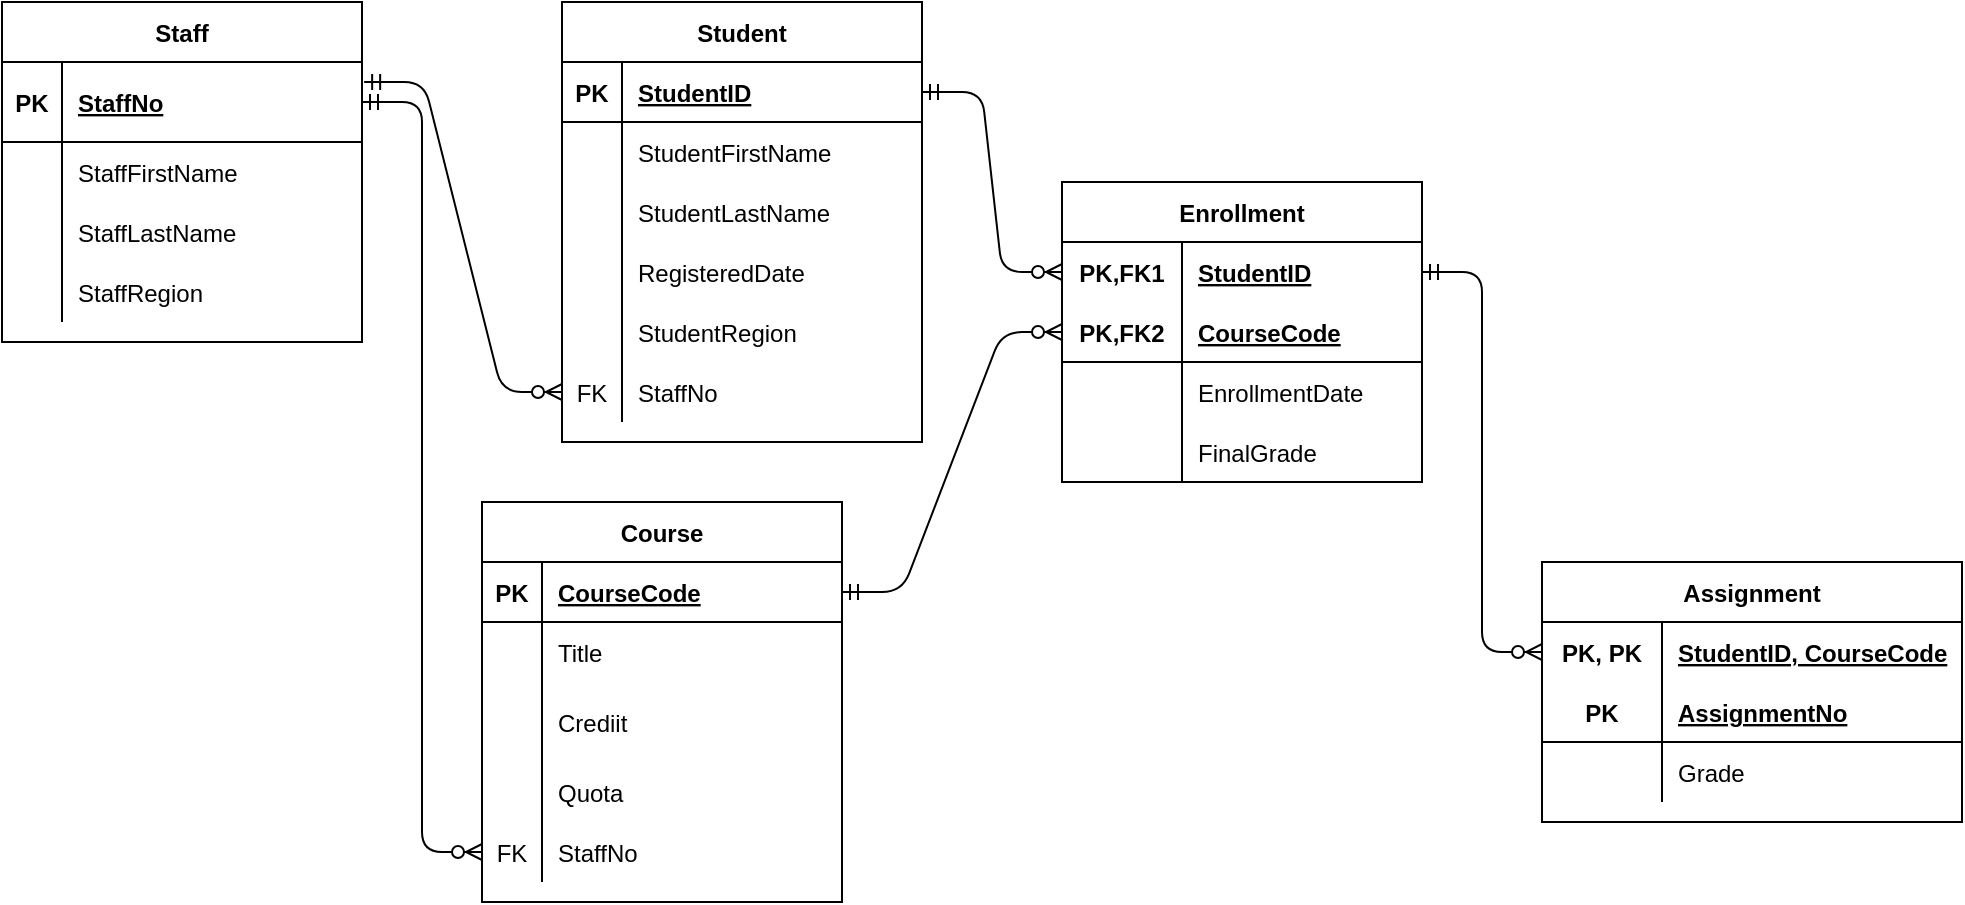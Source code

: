 <mxfile version="13.7.9" type="device"><diagram id="4_j05pkGHeLg1ES6BOFu" name="Page-1"><mxGraphModel dx="1108" dy="482" grid="1" gridSize="10" guides="1" tooltips="1" connect="1" arrows="1" fold="1" page="1" pageScale="1" pageWidth="827" pageHeight="1169" math="0" shadow="0"><root><mxCell id="0"/><mxCell id="1" parent="0"/><mxCell id="LBFeRqnghq0Ixz0nJE-0-50" value="" style="edgeStyle=entityRelationEdgeStyle;fontSize=12;html=1;endArrow=ERzeroToMany;startArrow=ERmandOne;entryX=0;entryY=0.5;entryDx=0;entryDy=0;exitX=1.006;exitY=0.25;exitDx=0;exitDy=0;exitPerimeter=0;" edge="1" parent="1" source="LBFeRqnghq0Ixz0nJE-0-2" target="LBFeRqnghq0Ixz0nJE-0-46"><mxGeometry width="100" height="100" relative="1" as="geometry"><mxPoint x="240" y="70" as="sourcePoint"/><mxPoint x="460" y="300" as="targetPoint"/></mxGeometry></mxCell><mxCell id="LBFeRqnghq0Ixz0nJE-0-93" value="" style="edgeStyle=entityRelationEdgeStyle;fontSize=12;html=1;endArrow=ERzeroToMany;startArrow=ERmandOne;entryX=0;entryY=0.5;entryDx=0;entryDy=0;exitX=1;exitY=0.5;exitDx=0;exitDy=0;" edge="1" parent="1" source="LBFeRqnghq0Ixz0nJE-0-15" target="LBFeRqnghq0Ixz0nJE-0-81"><mxGeometry width="100" height="100" relative="1" as="geometry"><mxPoint x="360" y="310" as="sourcePoint"/><mxPoint x="460" y="210" as="targetPoint"/></mxGeometry></mxCell><mxCell id="LBFeRqnghq0Ixz0nJE-0-94" value="" style="edgeStyle=entityRelationEdgeStyle;fontSize=12;html=1;endArrow=ERzeroToMany;startArrow=ERmandOne;exitX=1;exitY=0.5;exitDx=0;exitDy=0;entryX=0;entryY=0.5;entryDx=0;entryDy=0;" edge="1" parent="1" source="LBFeRqnghq0Ixz0nJE-0-52" target="LBFeRqnghq0Ixz0nJE-0-84"><mxGeometry width="100" height="100" relative="1" as="geometry"><mxPoint x="700" y="470" as="sourcePoint"/><mxPoint x="470" y="485" as="targetPoint"/></mxGeometry></mxCell><mxCell id="LBFeRqnghq0Ixz0nJE-0-108" value="" style="edgeStyle=entityRelationEdgeStyle;fontSize=12;html=1;endArrow=ERzeroToMany;startArrow=ERmandOne;exitX=1;exitY=0.5;exitDx=0;exitDy=0;entryX=0;entryY=0.5;entryDx=0;entryDy=0;" edge="1" parent="1" source="LBFeRqnghq0Ixz0nJE-0-81" target="LBFeRqnghq0Ixz0nJE-0-96"><mxGeometry width="100" height="100" relative="1" as="geometry"><mxPoint x="510" y="570" as="sourcePoint"/><mxPoint x="580" y="370" as="targetPoint"/></mxGeometry></mxCell><mxCell id="LBFeRqnghq0Ixz0nJE-0-14" value="Student" style="shape=table;startSize=30;container=1;collapsible=1;childLayout=tableLayout;fixedRows=1;rowLines=0;fontStyle=1;align=center;resizeLast=1;" vertex="1" parent="1"><mxGeometry x="290" y="30" width="180" height="220" as="geometry"/></mxCell><mxCell id="LBFeRqnghq0Ixz0nJE-0-15" value="" style="shape=partialRectangle;collapsible=0;dropTarget=0;pointerEvents=0;fillColor=none;top=0;left=0;bottom=1;right=0;points=[[0,0.5],[1,0.5]];portConstraint=eastwest;" vertex="1" parent="LBFeRqnghq0Ixz0nJE-0-14"><mxGeometry y="30" width="180" height="30" as="geometry"/></mxCell><mxCell id="LBFeRqnghq0Ixz0nJE-0-16" value="PK" style="shape=partialRectangle;connectable=0;fillColor=none;top=0;left=0;bottom=0;right=0;fontStyle=1;overflow=hidden;" vertex="1" parent="LBFeRqnghq0Ixz0nJE-0-15"><mxGeometry width="30" height="30" as="geometry"/></mxCell><mxCell id="LBFeRqnghq0Ixz0nJE-0-17" value="StudentID" style="shape=partialRectangle;connectable=0;fillColor=none;top=0;left=0;bottom=0;right=0;align=left;spacingLeft=6;fontStyle=5;overflow=hidden;" vertex="1" parent="LBFeRqnghq0Ixz0nJE-0-15"><mxGeometry x="30" width="150" height="30" as="geometry"/></mxCell><mxCell id="LBFeRqnghq0Ixz0nJE-0-18" value="" style="shape=partialRectangle;collapsible=0;dropTarget=0;pointerEvents=0;fillColor=none;top=0;left=0;bottom=0;right=0;points=[[0,0.5],[1,0.5]];portConstraint=eastwest;" vertex="1" parent="LBFeRqnghq0Ixz0nJE-0-14"><mxGeometry y="60" width="180" height="30" as="geometry"/></mxCell><mxCell id="LBFeRqnghq0Ixz0nJE-0-19" value="" style="shape=partialRectangle;connectable=0;fillColor=none;top=0;left=0;bottom=0;right=0;editable=1;overflow=hidden;" vertex="1" parent="LBFeRqnghq0Ixz0nJE-0-18"><mxGeometry width="30" height="30" as="geometry"/></mxCell><mxCell id="LBFeRqnghq0Ixz0nJE-0-20" value="StudentFirstName" style="shape=partialRectangle;connectable=0;fillColor=none;top=0;left=0;bottom=0;right=0;align=left;spacingLeft=6;overflow=hidden;" vertex="1" parent="LBFeRqnghq0Ixz0nJE-0-18"><mxGeometry x="30" width="150" height="30" as="geometry"/></mxCell><mxCell id="LBFeRqnghq0Ixz0nJE-0-21" value="" style="shape=partialRectangle;collapsible=0;dropTarget=0;pointerEvents=0;fillColor=none;top=0;left=0;bottom=0;right=0;points=[[0,0.5],[1,0.5]];portConstraint=eastwest;" vertex="1" parent="LBFeRqnghq0Ixz0nJE-0-14"><mxGeometry y="90" width="180" height="30" as="geometry"/></mxCell><mxCell id="LBFeRqnghq0Ixz0nJE-0-22" value="" style="shape=partialRectangle;connectable=0;fillColor=none;top=0;left=0;bottom=0;right=0;editable=1;overflow=hidden;" vertex="1" parent="LBFeRqnghq0Ixz0nJE-0-21"><mxGeometry width="30" height="30" as="geometry"/></mxCell><mxCell id="LBFeRqnghq0Ixz0nJE-0-23" value="StudentLastName" style="shape=partialRectangle;connectable=0;fillColor=none;top=0;left=0;bottom=0;right=0;align=left;spacingLeft=6;overflow=hidden;" vertex="1" parent="LBFeRqnghq0Ixz0nJE-0-21"><mxGeometry x="30" width="150" height="30" as="geometry"/></mxCell><mxCell id="LBFeRqnghq0Ixz0nJE-0-24" value="" style="shape=partialRectangle;collapsible=0;dropTarget=0;pointerEvents=0;fillColor=none;top=0;left=0;bottom=0;right=0;points=[[0,0.5],[1,0.5]];portConstraint=eastwest;" vertex="1" parent="LBFeRqnghq0Ixz0nJE-0-14"><mxGeometry y="120" width="180" height="30" as="geometry"/></mxCell><mxCell id="LBFeRqnghq0Ixz0nJE-0-25" value="" style="shape=partialRectangle;connectable=0;fillColor=none;top=0;left=0;bottom=0;right=0;editable=1;overflow=hidden;" vertex="1" parent="LBFeRqnghq0Ixz0nJE-0-24"><mxGeometry width="30" height="30" as="geometry"/></mxCell><mxCell id="LBFeRqnghq0Ixz0nJE-0-26" value="RegisteredDate" style="shape=partialRectangle;connectable=0;fillColor=none;top=0;left=0;bottom=0;right=0;align=left;spacingLeft=6;overflow=hidden;" vertex="1" parent="LBFeRqnghq0Ixz0nJE-0-24"><mxGeometry x="30" width="150" height="30" as="geometry"/></mxCell><mxCell id="LBFeRqnghq0Ixz0nJE-0-27" value="" style="shape=partialRectangle;collapsible=0;dropTarget=0;pointerEvents=0;fillColor=none;top=0;left=0;bottom=0;right=0;points=[[0,0.5],[1,0.5]];portConstraint=eastwest;" vertex="1" parent="LBFeRqnghq0Ixz0nJE-0-14"><mxGeometry y="150" width="180" height="30" as="geometry"/></mxCell><mxCell id="LBFeRqnghq0Ixz0nJE-0-28" value="" style="shape=partialRectangle;connectable=0;fillColor=none;top=0;left=0;bottom=0;right=0;editable=1;overflow=hidden;" vertex="1" parent="LBFeRqnghq0Ixz0nJE-0-27"><mxGeometry width="30" height="30" as="geometry"/></mxCell><mxCell id="LBFeRqnghq0Ixz0nJE-0-29" value="StudentRegion" style="shape=partialRectangle;connectable=0;fillColor=none;top=0;left=0;bottom=0;right=0;align=left;spacingLeft=6;overflow=hidden;" vertex="1" parent="LBFeRqnghq0Ixz0nJE-0-27"><mxGeometry x="30" width="150" height="30" as="geometry"/></mxCell><mxCell id="LBFeRqnghq0Ixz0nJE-0-46" value="" style="shape=partialRectangle;collapsible=0;dropTarget=0;pointerEvents=0;fillColor=none;top=0;left=0;bottom=0;right=0;points=[[0,0.5],[1,0.5]];portConstraint=eastwest;" vertex="1" parent="LBFeRqnghq0Ixz0nJE-0-14"><mxGeometry y="180" width="180" height="30" as="geometry"/></mxCell><mxCell id="LBFeRqnghq0Ixz0nJE-0-47" value="FK" style="shape=partialRectangle;connectable=0;fillColor=none;top=0;left=0;bottom=0;right=0;editable=1;overflow=hidden;" vertex="1" parent="LBFeRqnghq0Ixz0nJE-0-46"><mxGeometry width="30" height="30" as="geometry"/></mxCell><mxCell id="LBFeRqnghq0Ixz0nJE-0-48" value="StaffNo" style="shape=partialRectangle;connectable=0;fillColor=none;top=0;left=0;bottom=0;right=0;align=left;spacingLeft=6;overflow=hidden;" vertex="1" parent="LBFeRqnghq0Ixz0nJE-0-46"><mxGeometry x="30" width="150" height="30" as="geometry"/></mxCell><mxCell id="LBFeRqnghq0Ixz0nJE-0-51" value="Course" style="shape=table;startSize=30;container=1;collapsible=1;childLayout=tableLayout;fixedRows=1;rowLines=0;fontStyle=1;align=center;resizeLast=1;" vertex="1" parent="1"><mxGeometry x="250" y="280" width="180" height="200" as="geometry"/></mxCell><mxCell id="LBFeRqnghq0Ixz0nJE-0-52" value="" style="shape=partialRectangle;collapsible=0;dropTarget=0;pointerEvents=0;fillColor=none;top=0;left=0;bottom=1;right=0;points=[[0,0.5],[1,0.5]];portConstraint=eastwest;" vertex="1" parent="LBFeRqnghq0Ixz0nJE-0-51"><mxGeometry y="30" width="180" height="30" as="geometry"/></mxCell><mxCell id="LBFeRqnghq0Ixz0nJE-0-53" value="PK" style="shape=partialRectangle;connectable=0;fillColor=none;top=0;left=0;bottom=0;right=0;fontStyle=1;overflow=hidden;" vertex="1" parent="LBFeRqnghq0Ixz0nJE-0-52"><mxGeometry width="30" height="30" as="geometry"/></mxCell><mxCell id="LBFeRqnghq0Ixz0nJE-0-54" value="CourseCode" style="shape=partialRectangle;connectable=0;fillColor=none;top=0;left=0;bottom=0;right=0;align=left;spacingLeft=6;fontStyle=5;overflow=hidden;" vertex="1" parent="LBFeRqnghq0Ixz0nJE-0-52"><mxGeometry x="30" width="150" height="30" as="geometry"/></mxCell><mxCell id="LBFeRqnghq0Ixz0nJE-0-55" value="" style="shape=partialRectangle;collapsible=0;dropTarget=0;pointerEvents=0;fillColor=none;top=0;left=0;bottom=0;right=0;points=[[0,0.5],[1,0.5]];portConstraint=eastwest;" vertex="1" parent="LBFeRqnghq0Ixz0nJE-0-51"><mxGeometry y="60" width="180" height="30" as="geometry"/></mxCell><mxCell id="LBFeRqnghq0Ixz0nJE-0-56" value="" style="shape=partialRectangle;connectable=0;fillColor=none;top=0;left=0;bottom=0;right=0;editable=1;overflow=hidden;" vertex="1" parent="LBFeRqnghq0Ixz0nJE-0-55"><mxGeometry width="30" height="30" as="geometry"/></mxCell><mxCell id="LBFeRqnghq0Ixz0nJE-0-57" value="Title" style="shape=partialRectangle;connectable=0;fillColor=none;top=0;left=0;bottom=0;right=0;align=left;spacingLeft=6;overflow=hidden;" vertex="1" parent="LBFeRqnghq0Ixz0nJE-0-55"><mxGeometry x="30" width="150" height="30" as="geometry"/></mxCell><mxCell id="LBFeRqnghq0Ixz0nJE-0-58" value="" style="shape=partialRectangle;collapsible=0;dropTarget=0;pointerEvents=0;fillColor=none;top=0;left=0;bottom=0;right=0;points=[[0,0.5],[1,0.5]];portConstraint=eastwest;" vertex="1" parent="LBFeRqnghq0Ixz0nJE-0-51"><mxGeometry y="90" width="180" height="40" as="geometry"/></mxCell><mxCell id="LBFeRqnghq0Ixz0nJE-0-59" value="" style="shape=partialRectangle;connectable=0;fillColor=none;top=0;left=0;bottom=0;right=0;editable=1;overflow=hidden;" vertex="1" parent="LBFeRqnghq0Ixz0nJE-0-58"><mxGeometry width="30" height="40" as="geometry"/></mxCell><mxCell id="LBFeRqnghq0Ixz0nJE-0-60" value="Crediit" style="shape=partialRectangle;connectable=0;fillColor=none;top=0;left=0;bottom=0;right=0;align=left;spacingLeft=6;overflow=hidden;" vertex="1" parent="LBFeRqnghq0Ixz0nJE-0-58"><mxGeometry x="30" width="150" height="40" as="geometry"/></mxCell><mxCell id="LBFeRqnghq0Ixz0nJE-0-61" value="" style="shape=partialRectangle;collapsible=0;dropTarget=0;pointerEvents=0;fillColor=none;top=0;left=0;bottom=0;right=0;points=[[0,0.5],[1,0.5]];portConstraint=eastwest;" vertex="1" parent="LBFeRqnghq0Ixz0nJE-0-51"><mxGeometry y="130" width="180" height="30" as="geometry"/></mxCell><mxCell id="LBFeRqnghq0Ixz0nJE-0-62" value="" style="shape=partialRectangle;connectable=0;fillColor=none;top=0;left=0;bottom=0;right=0;editable=1;overflow=hidden;" vertex="1" parent="LBFeRqnghq0Ixz0nJE-0-61"><mxGeometry width="30" height="30" as="geometry"/></mxCell><mxCell id="LBFeRqnghq0Ixz0nJE-0-63" value="Quota" style="shape=partialRectangle;connectable=0;fillColor=none;top=0;left=0;bottom=0;right=0;align=left;spacingLeft=6;overflow=hidden;" vertex="1" parent="LBFeRqnghq0Ixz0nJE-0-61"><mxGeometry x="30" width="150" height="30" as="geometry"/></mxCell><mxCell id="LBFeRqnghq0Ixz0nJE-0-77" value="" style="shape=partialRectangle;collapsible=0;dropTarget=0;pointerEvents=0;fillColor=none;top=0;left=0;bottom=0;right=0;points=[[0,0.5],[1,0.5]];portConstraint=eastwest;" vertex="1" parent="LBFeRqnghq0Ixz0nJE-0-51"><mxGeometry y="160" width="180" height="30" as="geometry"/></mxCell><mxCell id="LBFeRqnghq0Ixz0nJE-0-78" value="FK" style="shape=partialRectangle;connectable=0;fillColor=none;top=0;left=0;bottom=0;right=0;editable=1;overflow=hidden;" vertex="1" parent="LBFeRqnghq0Ixz0nJE-0-77"><mxGeometry width="30" height="30" as="geometry"/></mxCell><mxCell id="LBFeRqnghq0Ixz0nJE-0-79" value="StaffNo" style="shape=partialRectangle;connectable=0;fillColor=none;top=0;left=0;bottom=0;right=0;align=left;spacingLeft=6;overflow=hidden;" vertex="1" parent="LBFeRqnghq0Ixz0nJE-0-77"><mxGeometry x="30" width="150" height="30" as="geometry"/></mxCell><mxCell id="LBFeRqnghq0Ixz0nJE-0-80" value="Enrollment" style="shape=table;startSize=30;container=1;collapsible=1;childLayout=tableLayout;fixedRows=1;rowLines=0;fontStyle=1;align=center;resizeLast=1;" vertex="1" parent="1"><mxGeometry x="540" y="120" width="180" height="150" as="geometry"/></mxCell><mxCell id="LBFeRqnghq0Ixz0nJE-0-81" value="" style="shape=partialRectangle;collapsible=0;dropTarget=0;pointerEvents=0;fillColor=none;top=0;left=0;bottom=0;right=0;points=[[0,0.5],[1,0.5]];portConstraint=eastwest;" vertex="1" parent="LBFeRqnghq0Ixz0nJE-0-80"><mxGeometry y="30" width="180" height="30" as="geometry"/></mxCell><mxCell id="LBFeRqnghq0Ixz0nJE-0-82" value="PK,FK1" style="shape=partialRectangle;connectable=0;fillColor=none;top=0;left=0;bottom=0;right=0;fontStyle=1;overflow=hidden;" vertex="1" parent="LBFeRqnghq0Ixz0nJE-0-81"><mxGeometry width="60" height="30" as="geometry"/></mxCell><mxCell id="LBFeRqnghq0Ixz0nJE-0-83" value="StudentID" style="shape=partialRectangle;connectable=0;fillColor=none;top=0;left=0;bottom=0;right=0;align=left;spacingLeft=6;fontStyle=5;overflow=hidden;" vertex="1" parent="LBFeRqnghq0Ixz0nJE-0-81"><mxGeometry x="60" width="120" height="30" as="geometry"/></mxCell><mxCell id="LBFeRqnghq0Ixz0nJE-0-84" value="" style="shape=partialRectangle;collapsible=0;dropTarget=0;pointerEvents=0;fillColor=none;top=0;left=0;bottom=1;right=0;points=[[0,0.5],[1,0.5]];portConstraint=eastwest;" vertex="1" parent="LBFeRqnghq0Ixz0nJE-0-80"><mxGeometry y="60" width="180" height="30" as="geometry"/></mxCell><mxCell id="LBFeRqnghq0Ixz0nJE-0-85" value="PK,FK2" style="shape=partialRectangle;connectable=0;fillColor=none;top=0;left=0;bottom=0;right=0;fontStyle=1;overflow=hidden;" vertex="1" parent="LBFeRqnghq0Ixz0nJE-0-84"><mxGeometry width="60" height="30" as="geometry"/></mxCell><mxCell id="LBFeRqnghq0Ixz0nJE-0-86" value="CourseCode" style="shape=partialRectangle;connectable=0;fillColor=none;top=0;left=0;bottom=0;right=0;align=left;spacingLeft=6;fontStyle=5;overflow=hidden;" vertex="1" parent="LBFeRqnghq0Ixz0nJE-0-84"><mxGeometry x="60" width="120" height="30" as="geometry"/></mxCell><mxCell id="LBFeRqnghq0Ixz0nJE-0-87" value="" style="shape=partialRectangle;collapsible=0;dropTarget=0;pointerEvents=0;fillColor=none;top=0;left=0;bottom=0;right=0;points=[[0,0.5],[1,0.5]];portConstraint=eastwest;" vertex="1" parent="LBFeRqnghq0Ixz0nJE-0-80"><mxGeometry y="90" width="180" height="30" as="geometry"/></mxCell><mxCell id="LBFeRqnghq0Ixz0nJE-0-88" value="" style="shape=partialRectangle;connectable=0;fillColor=none;top=0;left=0;bottom=0;right=0;editable=1;overflow=hidden;" vertex="1" parent="LBFeRqnghq0Ixz0nJE-0-87"><mxGeometry width="60" height="30" as="geometry"/></mxCell><mxCell id="LBFeRqnghq0Ixz0nJE-0-89" value="EnrollmentDate" style="shape=partialRectangle;connectable=0;fillColor=none;top=0;left=0;bottom=0;right=0;align=left;spacingLeft=6;overflow=hidden;" vertex="1" parent="LBFeRqnghq0Ixz0nJE-0-87"><mxGeometry x="60" width="120" height="30" as="geometry"/></mxCell><mxCell id="LBFeRqnghq0Ixz0nJE-0-90" value="" style="shape=partialRectangle;collapsible=0;dropTarget=0;pointerEvents=0;fillColor=none;top=0;left=0;bottom=0;right=0;points=[[0,0.5],[1,0.5]];portConstraint=eastwest;" vertex="1" parent="LBFeRqnghq0Ixz0nJE-0-80"><mxGeometry y="120" width="180" height="30" as="geometry"/></mxCell><mxCell id="LBFeRqnghq0Ixz0nJE-0-91" value="" style="shape=partialRectangle;connectable=0;fillColor=none;top=0;left=0;bottom=0;right=0;editable=1;overflow=hidden;" vertex="1" parent="LBFeRqnghq0Ixz0nJE-0-90"><mxGeometry width="60" height="30" as="geometry"/></mxCell><mxCell id="LBFeRqnghq0Ixz0nJE-0-92" value="FinalGrade" style="shape=partialRectangle;connectable=0;fillColor=none;top=0;left=0;bottom=0;right=0;align=left;spacingLeft=6;overflow=hidden;" vertex="1" parent="LBFeRqnghq0Ixz0nJE-0-90"><mxGeometry x="60" width="120" height="30" as="geometry"/></mxCell><mxCell id="LBFeRqnghq0Ixz0nJE-0-95" value="Assignment" style="shape=table;startSize=30;container=1;collapsible=1;childLayout=tableLayout;fixedRows=1;rowLines=0;fontStyle=1;align=center;resizeLast=1;" vertex="1" parent="1"><mxGeometry x="780" y="310" width="210" height="130" as="geometry"/></mxCell><mxCell id="LBFeRqnghq0Ixz0nJE-0-96" value="" style="shape=partialRectangle;collapsible=0;dropTarget=0;pointerEvents=0;fillColor=none;top=0;left=0;bottom=0;right=0;points=[[0,0.5],[1,0.5]];portConstraint=eastwest;" vertex="1" parent="LBFeRqnghq0Ixz0nJE-0-95"><mxGeometry y="30" width="210" height="30" as="geometry"/></mxCell><mxCell id="LBFeRqnghq0Ixz0nJE-0-97" value="PK, PK" style="shape=partialRectangle;connectable=0;fillColor=none;top=0;left=0;bottom=0;right=0;fontStyle=1;overflow=hidden;" vertex="1" parent="LBFeRqnghq0Ixz0nJE-0-96"><mxGeometry width="60" height="30" as="geometry"/></mxCell><mxCell id="LBFeRqnghq0Ixz0nJE-0-98" value="StudentID, CourseCode" style="shape=partialRectangle;connectable=0;fillColor=none;top=0;left=0;bottom=0;right=0;align=left;spacingLeft=6;fontStyle=5;overflow=hidden;" vertex="1" parent="LBFeRqnghq0Ixz0nJE-0-96"><mxGeometry x="60" width="150" height="30" as="geometry"/></mxCell><mxCell id="LBFeRqnghq0Ixz0nJE-0-99" value="" style="shape=partialRectangle;collapsible=0;dropTarget=0;pointerEvents=0;fillColor=none;top=0;left=0;bottom=1;right=0;points=[[0,0.5],[1,0.5]];portConstraint=eastwest;" vertex="1" parent="LBFeRqnghq0Ixz0nJE-0-95"><mxGeometry y="60" width="210" height="30" as="geometry"/></mxCell><mxCell id="LBFeRqnghq0Ixz0nJE-0-100" value="PK" style="shape=partialRectangle;connectable=0;fillColor=none;top=0;left=0;bottom=0;right=0;fontStyle=1;overflow=hidden;" vertex="1" parent="LBFeRqnghq0Ixz0nJE-0-99"><mxGeometry width="60" height="30" as="geometry"/></mxCell><mxCell id="LBFeRqnghq0Ixz0nJE-0-101" value="AssignmentNo" style="shape=partialRectangle;connectable=0;fillColor=none;top=0;left=0;bottom=0;right=0;align=left;spacingLeft=6;fontStyle=5;overflow=hidden;" vertex="1" parent="LBFeRqnghq0Ixz0nJE-0-99"><mxGeometry x="60" width="150" height="30" as="geometry"/></mxCell><mxCell id="LBFeRqnghq0Ixz0nJE-0-102" value="" style="shape=partialRectangle;collapsible=0;dropTarget=0;pointerEvents=0;fillColor=none;top=0;left=0;bottom=0;right=0;points=[[0,0.5],[1,0.5]];portConstraint=eastwest;" vertex="1" parent="LBFeRqnghq0Ixz0nJE-0-95"><mxGeometry y="90" width="210" height="30" as="geometry"/></mxCell><mxCell id="LBFeRqnghq0Ixz0nJE-0-103" value="" style="shape=partialRectangle;connectable=0;fillColor=none;top=0;left=0;bottom=0;right=0;editable=1;overflow=hidden;" vertex="1" parent="LBFeRqnghq0Ixz0nJE-0-102"><mxGeometry width="60" height="30" as="geometry"/></mxCell><mxCell id="LBFeRqnghq0Ixz0nJE-0-104" value="Grade" style="shape=partialRectangle;connectable=0;fillColor=none;top=0;left=0;bottom=0;right=0;align=left;spacingLeft=6;overflow=hidden;" vertex="1" parent="LBFeRqnghq0Ixz0nJE-0-102"><mxGeometry x="60" width="150" height="30" as="geometry"/></mxCell><mxCell id="LBFeRqnghq0Ixz0nJE-0-111" value="" style="edgeStyle=entityRelationEdgeStyle;fontSize=12;html=1;endArrow=ERzeroToMany;startArrow=ERmandOne;entryX=0;entryY=0.5;entryDx=0;entryDy=0;" edge="1" parent="1" source="LBFeRqnghq0Ixz0nJE-0-2" target="LBFeRqnghq0Ixz0nJE-0-77"><mxGeometry width="100" height="100" relative="1" as="geometry"><mxPoint x="390" y="310" as="sourcePoint"/><mxPoint x="490" y="210" as="targetPoint"/></mxGeometry></mxCell><mxCell id="LBFeRqnghq0Ixz0nJE-0-1" value="Staff" style="shape=table;startSize=30;container=1;collapsible=1;childLayout=tableLayout;fixedRows=1;rowLines=0;fontStyle=1;align=center;resizeLast=1;" vertex="1" parent="1"><mxGeometry x="10" y="30" width="180" height="170" as="geometry"/></mxCell><mxCell id="LBFeRqnghq0Ixz0nJE-0-2" value="" style="shape=partialRectangle;collapsible=0;dropTarget=0;pointerEvents=0;fillColor=none;top=0;left=0;bottom=1;right=0;points=[[0,0.5],[1,0.5]];portConstraint=eastwest;" vertex="1" parent="LBFeRqnghq0Ixz0nJE-0-1"><mxGeometry y="30" width="180" height="40" as="geometry"/></mxCell><mxCell id="LBFeRqnghq0Ixz0nJE-0-3" value="PK" style="shape=partialRectangle;connectable=0;fillColor=none;top=0;left=0;bottom=0;right=0;fontStyle=1;overflow=hidden;" vertex="1" parent="LBFeRqnghq0Ixz0nJE-0-2"><mxGeometry width="30" height="40" as="geometry"/></mxCell><mxCell id="LBFeRqnghq0Ixz0nJE-0-4" value="StaffNo" style="shape=partialRectangle;connectable=0;fillColor=none;top=0;left=0;bottom=0;right=0;align=left;spacingLeft=6;fontStyle=5;overflow=hidden;" vertex="1" parent="LBFeRqnghq0Ixz0nJE-0-2"><mxGeometry x="30" width="150" height="40" as="geometry"/></mxCell><mxCell id="LBFeRqnghq0Ixz0nJE-0-5" value="" style="shape=partialRectangle;collapsible=0;dropTarget=0;pointerEvents=0;fillColor=none;top=0;left=0;bottom=0;right=0;points=[[0,0.5],[1,0.5]];portConstraint=eastwest;" vertex="1" parent="LBFeRqnghq0Ixz0nJE-0-1"><mxGeometry y="70" width="180" height="30" as="geometry"/></mxCell><mxCell id="LBFeRqnghq0Ixz0nJE-0-6" value="" style="shape=partialRectangle;connectable=0;fillColor=none;top=0;left=0;bottom=0;right=0;editable=1;overflow=hidden;" vertex="1" parent="LBFeRqnghq0Ixz0nJE-0-5"><mxGeometry width="30" height="30" as="geometry"/></mxCell><mxCell id="LBFeRqnghq0Ixz0nJE-0-7" value="StaffFirstName" style="shape=partialRectangle;connectable=0;fillColor=none;top=0;left=0;bottom=0;right=0;align=left;spacingLeft=6;overflow=hidden;" vertex="1" parent="LBFeRqnghq0Ixz0nJE-0-5"><mxGeometry x="30" width="150" height="30" as="geometry"/></mxCell><mxCell id="LBFeRqnghq0Ixz0nJE-0-8" value="" style="shape=partialRectangle;collapsible=0;dropTarget=0;pointerEvents=0;fillColor=none;top=0;left=0;bottom=0;right=0;points=[[0,0.5],[1,0.5]];portConstraint=eastwest;" vertex="1" parent="LBFeRqnghq0Ixz0nJE-0-1"><mxGeometry y="100" width="180" height="30" as="geometry"/></mxCell><mxCell id="LBFeRqnghq0Ixz0nJE-0-9" value="" style="shape=partialRectangle;connectable=0;fillColor=none;top=0;left=0;bottom=0;right=0;editable=1;overflow=hidden;" vertex="1" parent="LBFeRqnghq0Ixz0nJE-0-8"><mxGeometry width="30" height="30" as="geometry"/></mxCell><mxCell id="LBFeRqnghq0Ixz0nJE-0-10" value="StaffLastName" style="shape=partialRectangle;connectable=0;fillColor=none;top=0;left=0;bottom=0;right=0;align=left;spacingLeft=6;overflow=hidden;" vertex="1" parent="LBFeRqnghq0Ixz0nJE-0-8"><mxGeometry x="30" width="150" height="30" as="geometry"/></mxCell><mxCell id="LBFeRqnghq0Ixz0nJE-0-11" value="" style="shape=partialRectangle;collapsible=0;dropTarget=0;pointerEvents=0;fillColor=none;top=0;left=0;bottom=0;right=0;points=[[0,0.5],[1,0.5]];portConstraint=eastwest;" vertex="1" parent="LBFeRqnghq0Ixz0nJE-0-1"><mxGeometry y="130" width="180" height="30" as="geometry"/></mxCell><mxCell id="LBFeRqnghq0Ixz0nJE-0-12" value="" style="shape=partialRectangle;connectable=0;fillColor=none;top=0;left=0;bottom=0;right=0;editable=1;overflow=hidden;" vertex="1" parent="LBFeRqnghq0Ixz0nJE-0-11"><mxGeometry width="30" height="30" as="geometry"/></mxCell><mxCell id="LBFeRqnghq0Ixz0nJE-0-13" value="StaffRegion" style="shape=partialRectangle;connectable=0;fillColor=none;top=0;left=0;bottom=0;right=0;align=left;spacingLeft=6;overflow=hidden;" vertex="1" parent="LBFeRqnghq0Ixz0nJE-0-11"><mxGeometry x="30" width="150" height="30" as="geometry"/></mxCell></root></mxGraphModel></diagram></mxfile>